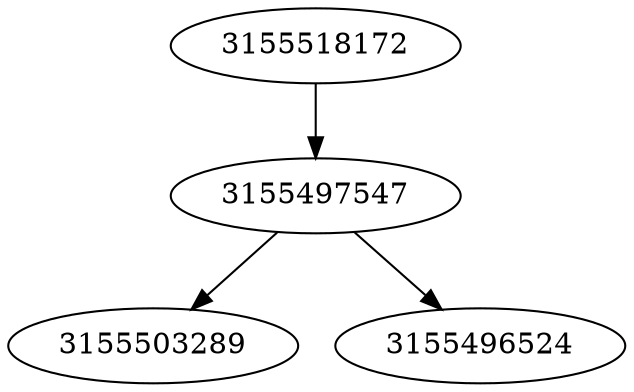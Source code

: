 strict digraph  {
3155503289;
3155497547;
3155518172;
3155496524;
3155497547 -> 3155496524;
3155497547 -> 3155503289;
3155518172 -> 3155497547;
}

